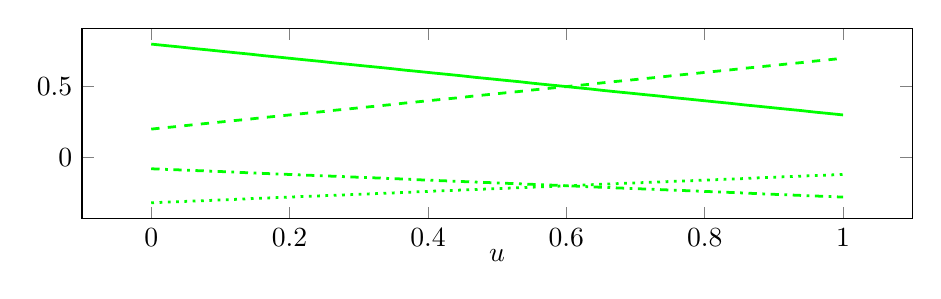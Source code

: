\begin{tikzpicture}%
\begin{axis}[height=4cm,mark options={solid},xlabel={$u$},ylabel style={yshift=-0.4cm},xlabel style={yshift=0.2cm},width=1\textwidth]%
\addplot[color=green,line width=1pt,solid] coordinates {%
(0.0,0.8)%
(0.02,0.79)%
(0.041,0.78)%
(0.061,0.769)%
(0.082,0.759)%
(0.102,0.749)%
(0.122,0.739)%
(0.143,0.729)%
(0.163,0.718)%
(0.184,0.708)%
(0.204,0.698)%
(0.224,0.688)%
(0.245,0.678)%
(0.265,0.667)%
(0.286,0.657)%
(0.306,0.647)%
(0.327,0.637)%
(0.347,0.627)%
(0.367,0.616)%
(0.388,0.606)%
(0.408,0.596)%
(0.429,0.586)%
(0.449,0.576)%
(0.469,0.565)%
(0.49,0.555)%
(0.51,0.545)%
(0.531,0.535)%
(0.551,0.524)%
(0.571,0.514)%
(0.592,0.504)%
(0.612,0.494)%
(0.633,0.484)%
(0.653,0.473)%
(0.673,0.463)%
(0.694,0.453)%
(0.714,0.443)%
(0.735,0.433)%
(0.755,0.422)%
(0.776,0.412)%
(0.796,0.402)%
(0.816,0.392)%
(0.837,0.382)%
(0.857,0.371)%
(0.878,0.361)%
(0.898,0.351)%
(0.918,0.341)%
(0.939,0.331)%
(0.959,0.32)%
(0.98,0.31)%
(1.0,0.3)%
};%
%
%
\addplot[color=green,line width=1pt,dashed] coordinates {%
(0.0,0.2)%
(0.02,0.21)%
(0.041,0.22)%
(0.061,0.231)%
(0.082,0.241)%
(0.102,0.251)%
(0.122,0.261)%
(0.143,0.271)%
(0.163,0.282)%
(0.184,0.292)%
(0.204,0.302)%
(0.224,0.312)%
(0.245,0.322)%
(0.265,0.333)%
(0.286,0.343)%
(0.306,0.353)%
(0.327,0.363)%
(0.347,0.373)%
(0.367,0.384)%
(0.388,0.394)%
(0.408,0.404)%
(0.429,0.414)%
(0.449,0.424)%
(0.469,0.435)%
(0.49,0.445)%
(0.51,0.455)%
(0.531,0.465)%
(0.551,0.476)%
(0.571,0.486)%
(0.592,0.496)%
(0.612,0.506)%
(0.633,0.516)%
(0.653,0.527)%
(0.673,0.537)%
(0.694,0.547)%
(0.714,0.557)%
(0.735,0.567)%
(0.755,0.578)%
(0.776,0.588)%
(0.796,0.598)%
(0.816,0.608)%
(0.837,0.618)%
(0.857,0.629)%
(0.878,0.639)%
(0.898,0.649)%
(0.918,0.659)%
(0.939,0.669)%
(0.959,0.68)%
(0.98,0.69)%
(1.0,0.7)%
};%
%
%
\addplot[color=green,line width=1pt,dotted] coordinates {%
(0.0,-0.32)%
(0.02,-0.316)%
(0.041,-0.312)%
(0.061,-0.308)%
(0.082,-0.304)%
(0.102,-0.3)%
(0.122,-0.296)%
(0.143,-0.291)%
(0.163,-0.287)%
(0.184,-0.283)%
(0.204,-0.279)%
(0.224,-0.275)%
(0.245,-0.271)%
(0.265,-0.267)%
(0.286,-0.263)%
(0.306,-0.259)%
(0.327,-0.255)%
(0.347,-0.251)%
(0.367,-0.247)%
(0.388,-0.242)%
(0.408,-0.238)%
(0.429,-0.234)%
(0.449,-0.23)%
(0.469,-0.226)%
(0.49,-0.222)%
(0.51,-0.218)%
(0.531,-0.214)%
(0.551,-0.21)%
(0.571,-0.206)%
(0.592,-0.202)%
(0.612,-0.198)%
(0.633,-0.193)%
(0.653,-0.189)%
(0.673,-0.185)%
(0.694,-0.181)%
(0.714,-0.177)%
(0.735,-0.173)%
(0.755,-0.169)%
(0.776,-0.165)%
(0.796,-0.161)%
(0.816,-0.157)%
(0.837,-0.153)%
(0.857,-0.149)%
(0.878,-0.144)%
(0.898,-0.14)%
(0.918,-0.136)%
(0.939,-0.132)%
(0.959,-0.128)%
(0.98,-0.124)%
(1.0,-0.12)%
};%
%
%
\addplot[color=green,line width=1pt,dashdotted] coordinates {%
(0.0,-0.08)%
(0.02,-0.084)%
(0.041,-0.088)%
(0.061,-0.092)%
(0.082,-0.096)%
(0.102,-0.1)%
(0.122,-0.104)%
(0.143,-0.109)%
(0.163,-0.113)%
(0.184,-0.117)%
(0.204,-0.121)%
(0.224,-0.125)%
(0.245,-0.129)%
(0.265,-0.133)%
(0.286,-0.137)%
(0.306,-0.141)%
(0.327,-0.145)%
(0.347,-0.149)%
(0.367,-0.153)%
(0.388,-0.158)%
(0.408,-0.162)%
(0.429,-0.166)%
(0.449,-0.17)%
(0.469,-0.174)%
(0.49,-0.178)%
(0.51,-0.182)%
(0.531,-0.186)%
(0.551,-0.19)%
(0.571,-0.194)%
(0.592,-0.198)%
(0.612,-0.202)%
(0.633,-0.207)%
(0.653,-0.211)%
(0.673,-0.215)%
(0.694,-0.219)%
(0.714,-0.223)%
(0.735,-0.227)%
(0.755,-0.231)%
(0.776,-0.235)%
(0.796,-0.239)%
(0.816,-0.243)%
(0.837,-0.247)%
(0.857,-0.251)%
(0.878,-0.256)%
(0.898,-0.26)%
(0.918,-0.264)%
(0.939,-0.268)%
(0.959,-0.272)%
(0.98,-0.276)%
(1.0,-0.28)%
};%
%
%
\end{axis}%
\end{tikzpicture}%
